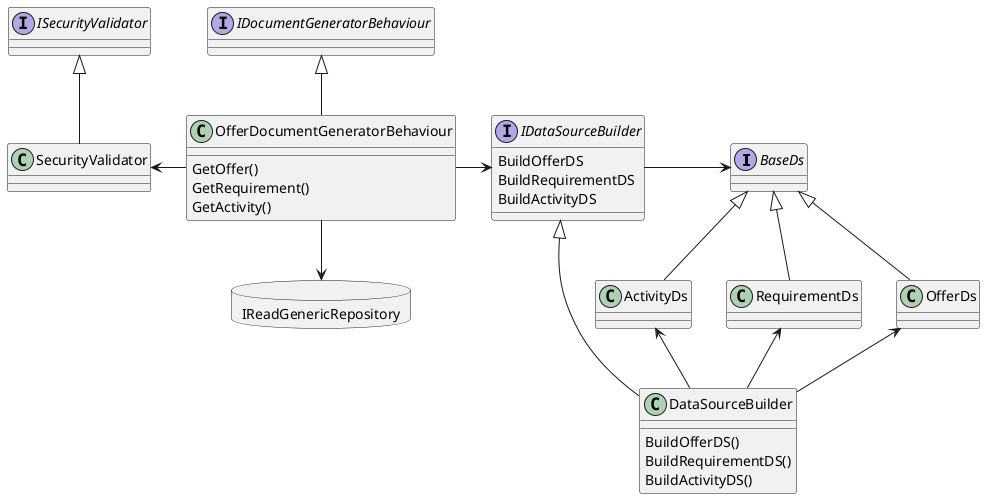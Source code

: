 @startuml Template Masking

allow_mixing

Interface BaseDs
BaseDs <|-- OfferDs
BaseDs <|-- RequirementDs
BaseDs <|-- ActivityDs

Interface IDataSourceBuilder
IDataSourceBuilder : BuildOfferDS
IDataSourceBuilder : BuildRequirementDS
IDataSourceBuilder : BuildActivityDS

IDataSourceBuilder <|-- DataSourceBuilder
IDataSourceBuilder -right-> BaseDs

DataSourceBuilder : BuildOfferDS()
DataSourceBuilder : BuildRequirementDS()
DataSourceBuilder : BuildActivityDS()

DataSourceBuilder -up-> OfferDs
DataSourceBuilder -up-> RequirementDs
DataSourceBuilder -up-> ActivityDs

OfferDocumentGeneratorBehaviour : GetOffer()
OfferDocumentGeneratorBehaviour : GetRequirement()
OfferDocumentGeneratorBehaviour : GetActivity()

Interface IDocumentGeneratorBehaviour
IDocumentGeneratorBehaviour <|-- OfferDocumentGeneratorBehaviour
OfferDocumentGeneratorBehaviour -right-> IDataSourceBuilder

Interface ISecurityValidator
ISecurityValidator <|-- SecurityValidator
OfferDocumentGeneratorBehaviour -left-> SecurityValidator

Database IReadGenericRepository
OfferDocumentGeneratorBehaviour --> IReadGenericRepository

'Interface IEntityValidator
'IEntityValidator <|-- EntityValidator
'OfferDocumentGeneratorBehaviour -left-> EntityValidator

@enduml